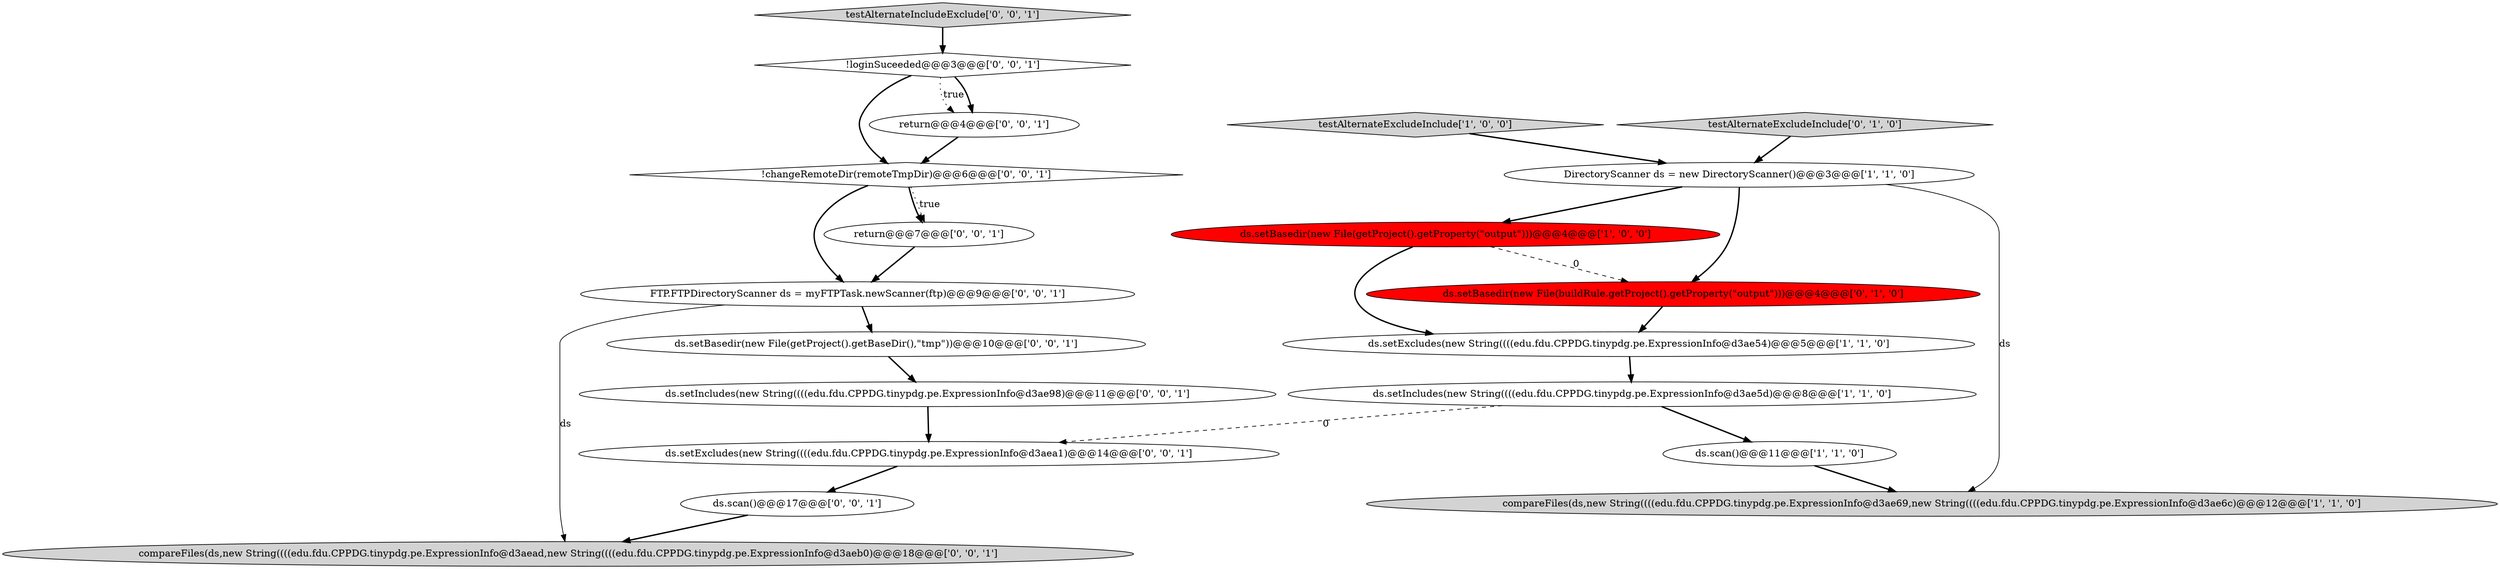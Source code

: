 digraph {
4 [style = filled, label = "ds.scan()@@@11@@@['1', '1', '0']", fillcolor = white, shape = ellipse image = "AAA0AAABBB1BBB"];
1 [style = filled, label = "ds.setExcludes(new String((((edu.fdu.CPPDG.tinypdg.pe.ExpressionInfo@d3ae54)@@@5@@@['1', '1', '0']", fillcolor = white, shape = ellipse image = "AAA0AAABBB1BBB"];
6 [style = filled, label = "ds.setIncludes(new String((((edu.fdu.CPPDG.tinypdg.pe.ExpressionInfo@d3ae5d)@@@8@@@['1', '1', '0']", fillcolor = white, shape = ellipse image = "AAA0AAABBB1BBB"];
9 [style = filled, label = "!loginSuceeded@@@3@@@['0', '0', '1']", fillcolor = white, shape = diamond image = "AAA0AAABBB3BBB"];
13 [style = filled, label = "compareFiles(ds,new String((((edu.fdu.CPPDG.tinypdg.pe.ExpressionInfo@d3aead,new String((((edu.fdu.CPPDG.tinypdg.pe.ExpressionInfo@d3aeb0)@@@18@@@['0', '0', '1']", fillcolor = lightgray, shape = ellipse image = "AAA0AAABBB3BBB"];
2 [style = filled, label = "testAlternateExcludeInclude['1', '0', '0']", fillcolor = lightgray, shape = diamond image = "AAA0AAABBB1BBB"];
19 [style = filled, label = "ds.setBasedir(new File(getProject().getBaseDir(),\"tmp\"))@@@10@@@['0', '0', '1']", fillcolor = white, shape = ellipse image = "AAA0AAABBB3BBB"];
5 [style = filled, label = "ds.setBasedir(new File(getProject().getProperty(\"output\")))@@@4@@@['1', '0', '0']", fillcolor = red, shape = ellipse image = "AAA1AAABBB1BBB"];
16 [style = filled, label = "ds.setIncludes(new String((((edu.fdu.CPPDG.tinypdg.pe.ExpressionInfo@d3ae98)@@@11@@@['0', '0', '1']", fillcolor = white, shape = ellipse image = "AAA0AAABBB3BBB"];
12 [style = filled, label = "ds.setExcludes(new String((((edu.fdu.CPPDG.tinypdg.pe.ExpressionInfo@d3aea1)@@@14@@@['0', '0', '1']", fillcolor = white, shape = ellipse image = "AAA0AAABBB3BBB"];
3 [style = filled, label = "DirectoryScanner ds = new DirectoryScanner()@@@3@@@['1', '1', '0']", fillcolor = white, shape = ellipse image = "AAA0AAABBB1BBB"];
15 [style = filled, label = "!changeRemoteDir(remoteTmpDir)@@@6@@@['0', '0', '1']", fillcolor = white, shape = diamond image = "AAA0AAABBB3BBB"];
14 [style = filled, label = "return@@@4@@@['0', '0', '1']", fillcolor = white, shape = ellipse image = "AAA0AAABBB3BBB"];
17 [style = filled, label = "testAlternateIncludeExclude['0', '0', '1']", fillcolor = lightgray, shape = diamond image = "AAA0AAABBB3BBB"];
18 [style = filled, label = "FTP.FTPDirectoryScanner ds = myFTPTask.newScanner(ftp)@@@9@@@['0', '0', '1']", fillcolor = white, shape = ellipse image = "AAA0AAABBB3BBB"];
7 [style = filled, label = "ds.setBasedir(new File(buildRule.getProject().getProperty(\"output\")))@@@4@@@['0', '1', '0']", fillcolor = red, shape = ellipse image = "AAA1AAABBB2BBB"];
8 [style = filled, label = "testAlternateExcludeInclude['0', '1', '0']", fillcolor = lightgray, shape = diamond image = "AAA0AAABBB2BBB"];
0 [style = filled, label = "compareFiles(ds,new String((((edu.fdu.CPPDG.tinypdg.pe.ExpressionInfo@d3ae69,new String((((edu.fdu.CPPDG.tinypdg.pe.ExpressionInfo@d3ae6c)@@@12@@@['1', '1', '0']", fillcolor = lightgray, shape = ellipse image = "AAA0AAABBB1BBB"];
10 [style = filled, label = "return@@@7@@@['0', '0', '1']", fillcolor = white, shape = ellipse image = "AAA0AAABBB3BBB"];
11 [style = filled, label = "ds.scan()@@@17@@@['0', '0', '1']", fillcolor = white, shape = ellipse image = "AAA0AAABBB3BBB"];
10->18 [style = bold, label=""];
15->10 [style = bold, label=""];
7->1 [style = bold, label=""];
17->9 [style = bold, label=""];
2->3 [style = bold, label=""];
8->3 [style = bold, label=""];
12->11 [style = bold, label=""];
18->19 [style = bold, label=""];
15->10 [style = dotted, label="true"];
15->18 [style = bold, label=""];
3->0 [style = solid, label="ds"];
9->14 [style = dotted, label="true"];
4->0 [style = bold, label=""];
19->16 [style = bold, label=""];
18->13 [style = solid, label="ds"];
6->12 [style = dashed, label="0"];
6->4 [style = bold, label=""];
5->1 [style = bold, label=""];
3->5 [style = bold, label=""];
1->6 [style = bold, label=""];
3->7 [style = bold, label=""];
9->15 [style = bold, label=""];
11->13 [style = bold, label=""];
9->14 [style = bold, label=""];
14->15 [style = bold, label=""];
5->7 [style = dashed, label="0"];
16->12 [style = bold, label=""];
}
